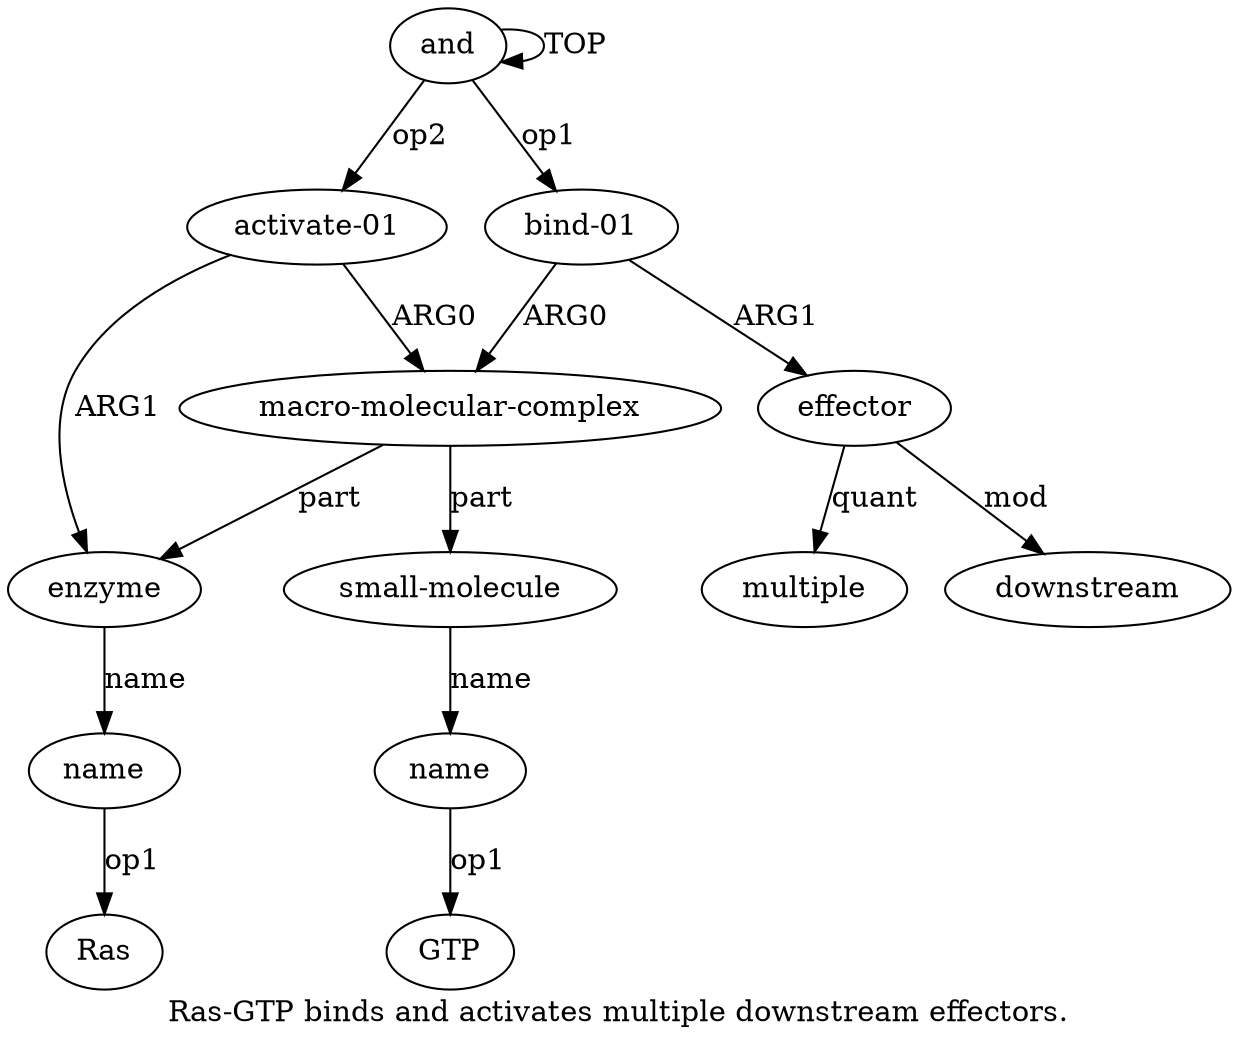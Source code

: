 digraph  {
	graph [label="Ras-GTP binds and activates multiple downstream effectors."];
	node [label="\N"];
	a10	 [color=black,
		gold_ind=10,
		gold_label="activate-01",
		label="activate-01",
		test_ind=10,
		test_label="activate-01"];
	a3	 [color=black,
		gold_ind=3,
		gold_label=enzyme,
		label=enzyme,
		test_ind=3,
		test_label=enzyme];
	a10 -> a3 [key=0,
	color=black,
	gold_label=ARG1,
	label=ARG1,
	test_label=ARG1];
a2 [color=black,
	gold_ind=2,
	gold_label="macro-molecular-complex",
	label="macro-molecular-complex",
	test_ind=2,
	test_label="macro-molecular-complex"];
a10 -> a2 [key=0,
color=black,
gold_label=ARG0,
label=ARG0,
test_label=ARG0];
"a4 Ras" [color=black,
gold_ind=-1,
gold_label=Ras,
label=Ras,
test_ind=-1,
test_label=Ras];
"a6 GTP" [color=black,
gold_ind=-1,
gold_label=GTP,
label=GTP,
test_ind=-1,
test_label=GTP];
a1 [color=black,
gold_ind=1,
gold_label="bind-01",
label="bind-01",
test_ind=1,
test_label="bind-01"];
a1 -> a2 [key=0,
color=black,
gold_label=ARG0,
label=ARG0,
test_label=ARG0];
a7 [color=black,
gold_ind=7,
gold_label=effector,
label=effector,
test_ind=7,
test_label=effector];
a1 -> a7 [key=0,
color=black,
gold_label=ARG1,
label=ARG1,
test_label=ARG1];
a0 [color=black,
gold_ind=0,
gold_label=and,
label=and,
test_ind=0,
test_label=and];
a0 -> a10 [key=0,
color=black,
gold_label=op2,
label=op2,
test_label=op2];
a0 -> a1 [key=0,
color=black,
gold_label=op1,
label=op1,
test_label=op1];
a0 -> a0 [key=0,
color=black,
gold_label=TOP,
label=TOP,
test_label=TOP];
a4 [color=black,
gold_ind=4,
gold_label=name,
label=name,
test_ind=4,
test_label=name];
a3 -> a4 [key=0,
color=black,
gold_label=name,
label=name,
test_label=name];
a2 -> a3 [key=0,
color=black,
gold_label=part,
label=part,
test_label=part];
a5 [color=black,
gold_ind=5,
gold_label="small-molecule",
label="small-molecule",
test_ind=5,
test_label="small-molecule"];
a2 -> a5 [key=0,
color=black,
gold_label=part,
label=part,
test_label=part];
a6 [color=black,
gold_ind=6,
gold_label=name,
label=name,
test_ind=6,
test_label=name];
a5 -> a6 [key=0,
color=black,
gold_label=name,
label=name,
test_label=name];
a4 -> "a4 Ras" [key=0,
color=black,
gold_label=op1,
label=op1,
test_label=op1];
a9 [color=black,
gold_ind=9,
gold_label=multiple,
label=multiple,
test_ind=9,
test_label=multiple];
a7 -> a9 [key=0,
color=black,
gold_label=quant,
label=quant,
test_label=quant];
a8 [color=black,
gold_ind=8,
gold_label=downstream,
label=downstream,
test_ind=8,
test_label=downstream];
a7 -> a8 [key=0,
color=black,
gold_label=mod,
label=mod,
test_label=mod];
a6 -> "a6 GTP" [key=0,
color=black,
gold_label=op1,
label=op1,
test_label=op1];
}
